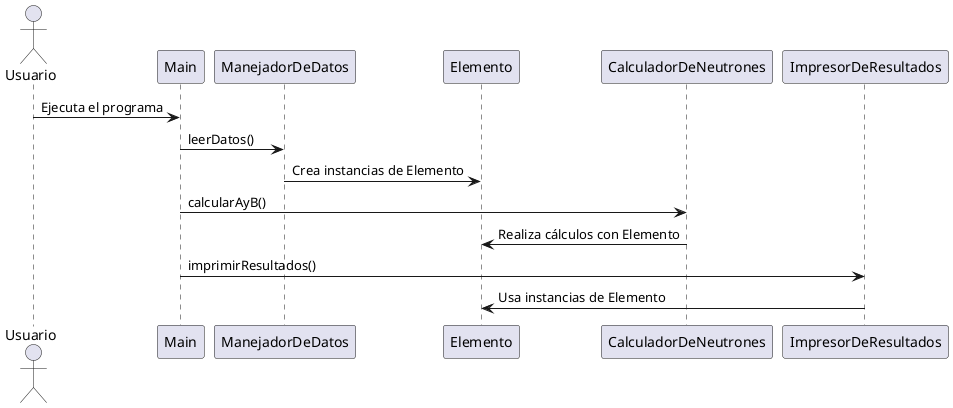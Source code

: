@startuml Comunicacion
actor Usuario
Usuario -> Main: Ejecuta el programa
Main -> ManejadorDeDatos: leerDatos()
ManejadorDeDatos -> Elemento: Crea instancias de Elemento
Main -> CalculadorDeNeutrones: calcularAyB()
CalculadorDeNeutrones -> Elemento: Realiza cálculos con Elemento
Main -> ImpresorDeResultados: imprimirResultados()
ImpresorDeResultados -> Elemento: Usa instancias de Elemento
@enduml
